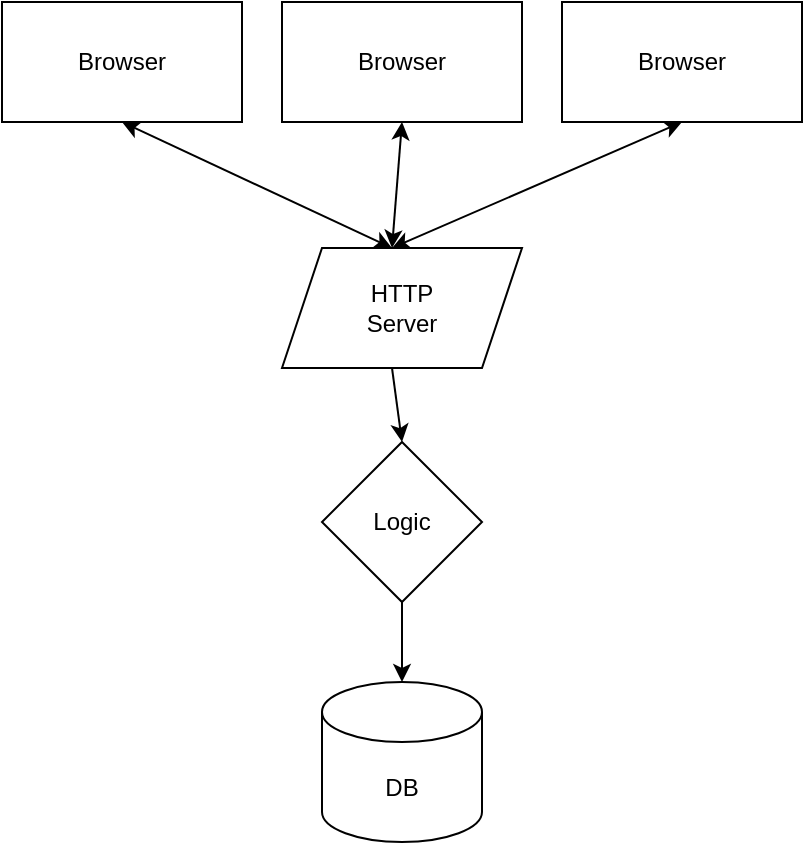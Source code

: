 <mxfile version="13.7.7" type="device"><diagram id="pwkyb6ONhY3L2RtUG4dH" name="Page-1"><mxGraphModel dx="1422" dy="745" grid="1" gridSize="10" guides="1" tooltips="1" connect="1" arrows="1" fold="1" page="1" pageScale="1" pageWidth="850" pageHeight="1100" math="0" shadow="0"><root><mxCell id="0"/><mxCell id="1" parent="0"/><mxCell id="IOy4_fLEUPriQXayCc1U-1" value="DB" style="shape=cylinder3;whiteSpace=wrap;html=1;boundedLbl=1;backgroundOutline=1;size=15;" vertex="1" parent="1"><mxGeometry x="390" y="570" width="80" height="80" as="geometry"/></mxCell><mxCell id="IOy4_fLEUPriQXayCc1U-5" value="Browser" style="rounded=0;whiteSpace=wrap;html=1;" vertex="1" parent="1"><mxGeometry x="510" y="230" width="120" height="60" as="geometry"/></mxCell><mxCell id="IOy4_fLEUPriQXayCc1U-6" value="Browser" style="rounded=0;whiteSpace=wrap;html=1;" vertex="1" parent="1"><mxGeometry x="370" y="230" width="120" height="60" as="geometry"/></mxCell><mxCell id="IOy4_fLEUPriQXayCc1U-7" value="Browser" style="rounded=0;whiteSpace=wrap;html=1;" vertex="1" parent="1"><mxGeometry x="230" y="230" width="120" height="60" as="geometry"/></mxCell><mxCell id="IOy4_fLEUPriQXayCc1U-10" value="HTTP&lt;br&gt;Server" style="shape=parallelogram;perimeter=parallelogramPerimeter;whiteSpace=wrap;html=1;fixedSize=1;" vertex="1" parent="1"><mxGeometry x="370" y="353" width="120" height="60" as="geometry"/></mxCell><mxCell id="IOy4_fLEUPriQXayCc1U-14" value="" style="endArrow=classic;startArrow=classic;html=1;entryX=0.5;entryY=1;entryDx=0;entryDy=0;" edge="1" parent="1" target="IOy4_fLEUPriQXayCc1U-7"><mxGeometry width="50" height="50" relative="1" as="geometry"><mxPoint x="425" y="353" as="sourcePoint"/><mxPoint x="475" y="303" as="targetPoint"/></mxGeometry></mxCell><mxCell id="IOy4_fLEUPriQXayCc1U-15" value="" style="endArrow=classic;startArrow=classic;html=1;" edge="1" parent="1"><mxGeometry width="50" height="50" relative="1" as="geometry"><mxPoint x="425" y="353" as="sourcePoint"/><mxPoint x="430" y="290" as="targetPoint"/></mxGeometry></mxCell><mxCell id="IOy4_fLEUPriQXayCc1U-16" value="" style="endArrow=classic;startArrow=classic;html=1;entryX=0.5;entryY=1;entryDx=0;entryDy=0;" edge="1" parent="1" target="IOy4_fLEUPriQXayCc1U-5"><mxGeometry width="50" height="50" relative="1" as="geometry"><mxPoint x="425" y="353" as="sourcePoint"/><mxPoint x="475" y="303" as="targetPoint"/></mxGeometry></mxCell><mxCell id="IOy4_fLEUPriQXayCc1U-17" value="Logic" style="rhombus;whiteSpace=wrap;html=1;" vertex="1" parent="1"><mxGeometry x="390" y="450" width="80" height="80" as="geometry"/></mxCell><mxCell id="IOy4_fLEUPriQXayCc1U-18" value="" style="endArrow=classic;html=1;entryX=0.5;entryY=0;entryDx=0;entryDy=0;" edge="1" parent="1" target="IOy4_fLEUPriQXayCc1U-17"><mxGeometry width="50" height="50" relative="1" as="geometry"><mxPoint x="425" y="413" as="sourcePoint"/><mxPoint x="475" y="363" as="targetPoint"/></mxGeometry></mxCell><mxCell id="IOy4_fLEUPriQXayCc1U-19" value="" style="endArrow=classic;html=1;entryX=0.5;entryY=0;entryDx=0;entryDy=0;entryPerimeter=0;" edge="1" parent="1" target="IOy4_fLEUPriQXayCc1U-1"><mxGeometry width="50" height="50" relative="1" as="geometry"><mxPoint x="430" y="530" as="sourcePoint"/><mxPoint x="480" y="480" as="targetPoint"/></mxGeometry></mxCell></root></mxGraphModel></diagram></mxfile>